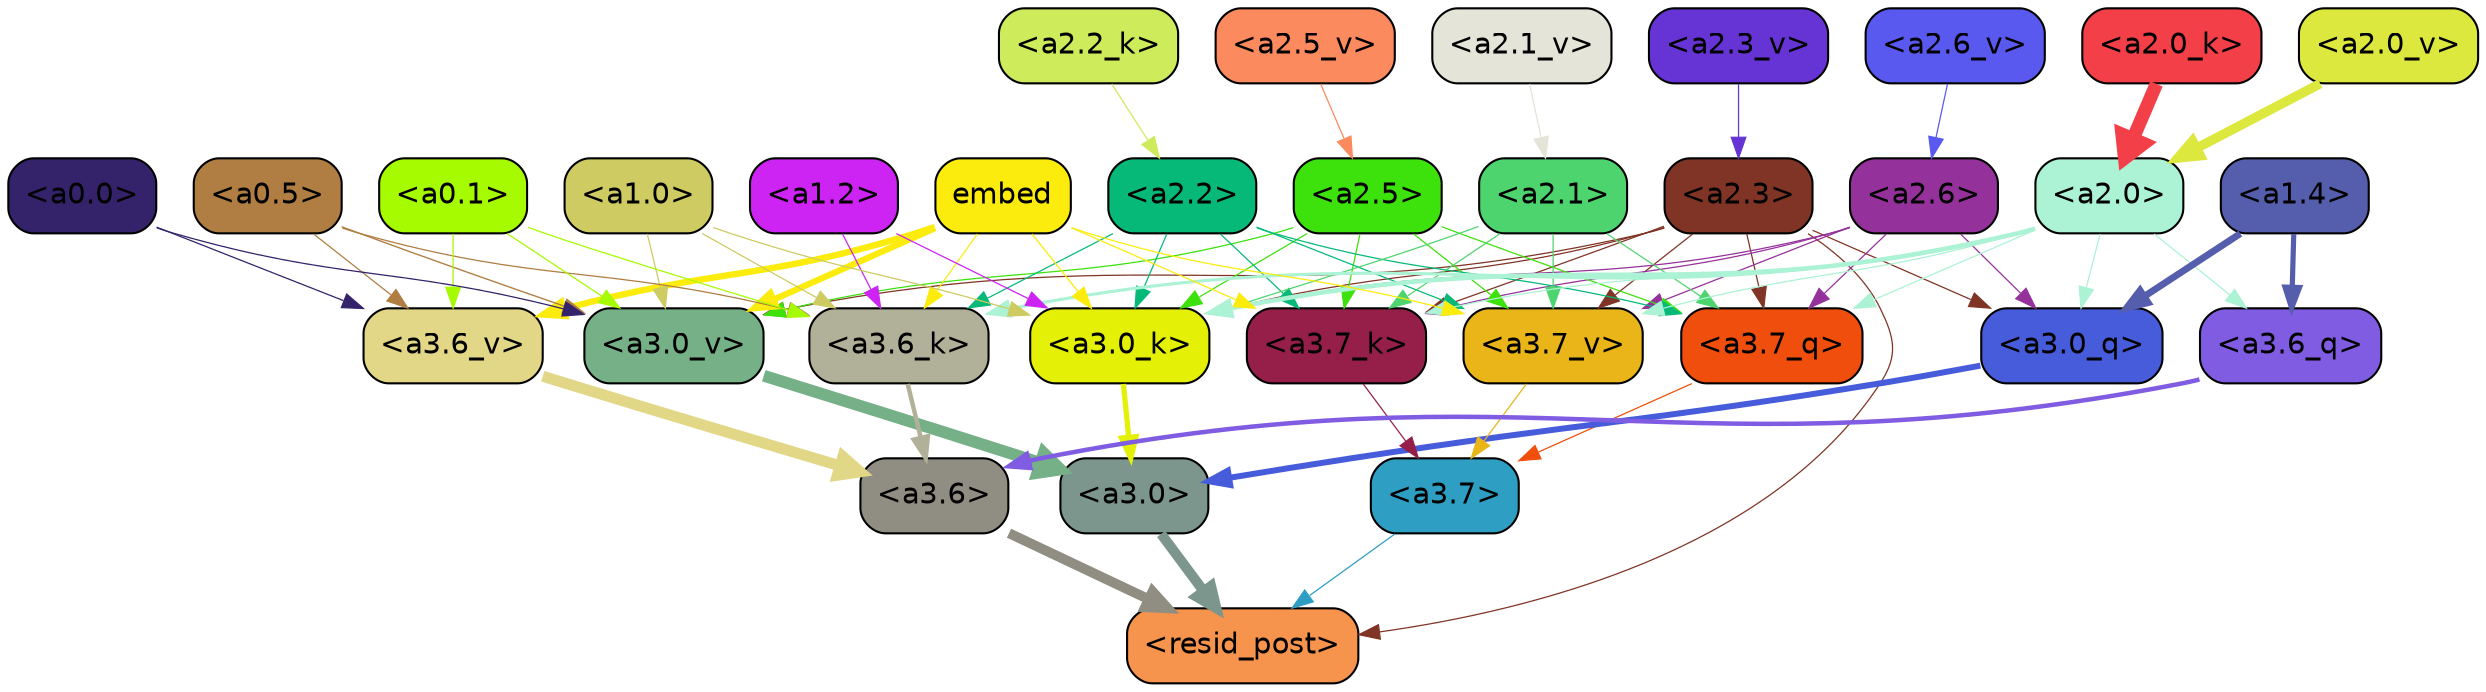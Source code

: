 strict digraph "" {
	graph [bgcolor=transparent,
		layout=dot,
		overlap=false,
		splines=true
	];
	"<a3.7>"	[color=black,
		fillcolor="#2f9ec3",
		fontname=Helvetica,
		shape=box,
		style="filled, rounded"];
	"<resid_post>"	[color=black,
		fillcolor="#f6934d",
		fontname=Helvetica,
		shape=box,
		style="filled, rounded"];
	"<a3.7>" -> "<resid_post>"	[color="#2f9ec3",
		penwidth=0.6];
	"<a3.6>"	[color=black,
		fillcolor="#908d82",
		fontname=Helvetica,
		shape=box,
		style="filled, rounded"];
	"<a3.6>" -> "<resid_post>"	[color="#908d82",
		penwidth=4.7534414529800415];
	"<a3.0>"	[color=black,
		fillcolor="#7c968d",
		fontname=Helvetica,
		shape=box,
		style="filled, rounded"];
	"<a3.0>" -> "<resid_post>"	[color="#7c968d",
		penwidth=4.898576855659485];
	"<a2.3>"	[color=black,
		fillcolor="#7f3425",
		fontname=Helvetica,
		shape=box,
		style="filled, rounded"];
	"<a2.3>" -> "<resid_post>"	[color="#7f3425",
		penwidth=0.6];
	"<a3.7_q>"	[color=black,
		fillcolor="#f04e0c",
		fontname=Helvetica,
		shape=box,
		style="filled, rounded"];
	"<a2.3>" -> "<a3.7_q>"	[color="#7f3425",
		penwidth=0.6];
	"<a3.0_q>"	[color=black,
		fillcolor="#475cdb",
		fontname=Helvetica,
		shape=box,
		style="filled, rounded"];
	"<a2.3>" -> "<a3.0_q>"	[color="#7f3425",
		penwidth=0.6];
	"<a3.7_k>"	[color=black,
		fillcolor="#961f49",
		fontname=Helvetica,
		shape=box,
		style="filled, rounded"];
	"<a2.3>" -> "<a3.7_k>"	[color="#7f3425",
		penwidth=0.6];
	"<a3.0_k>"	[color=black,
		fillcolor="#e4f006",
		fontname=Helvetica,
		shape=box,
		style="filled, rounded"];
	"<a2.3>" -> "<a3.0_k>"	[color="#7f3425",
		penwidth=0.6];
	"<a3.7_v>"	[color=black,
		fillcolor="#e9b519",
		fontname=Helvetica,
		shape=box,
		style="filled, rounded"];
	"<a2.3>" -> "<a3.7_v>"	[color="#7f3425",
		penwidth=0.6];
	"<a3.0_v>"	[color=black,
		fillcolor="#75b087",
		fontname=Helvetica,
		shape=box,
		style="filled, rounded"];
	"<a2.3>" -> "<a3.0_v>"	[color="#7f3425",
		penwidth=0.6];
	"<a3.7_q>" -> "<a3.7>"	[color="#f04e0c",
		penwidth=0.6];
	"<a3.6_q>"	[color=black,
		fillcolor="#805ce3",
		fontname=Helvetica,
		shape=box,
		style="filled, rounded"];
	"<a3.6_q>" -> "<a3.6>"	[color="#805ce3",
		penwidth=2.160832464694977];
	"<a3.0_q>" -> "<a3.0>"	[color="#475cdb",
		penwidth=2.870753765106201];
	"<a3.7_k>" -> "<a3.7>"	[color="#961f49",
		penwidth=0.6];
	"<a3.6_k>"	[color=black,
		fillcolor="#b1b099",
		fontname=Helvetica,
		shape=box,
		style="filled, rounded"];
	"<a3.6_k>" -> "<a3.6>"	[color="#b1b099",
		penwidth=2.13908451795578];
	"<a3.0_k>" -> "<a3.0>"	[color="#e4f006",
		penwidth=2.520303964614868];
	"<a3.7_v>" -> "<a3.7>"	[color="#e9b519",
		penwidth=0.6];
	"<a3.6_v>"	[color=black,
		fillcolor="#e1d786",
		fontname=Helvetica,
		shape=box,
		style="filled, rounded"];
	"<a3.6_v>" -> "<a3.6>"	[color="#e1d786",
		penwidth=5.297133803367615];
	"<a3.0_v>" -> "<a3.0>"	[color="#75b087",
		penwidth=5.680712580680847];
	"<a2.6>"	[color=black,
		fillcolor="#95319b",
		fontname=Helvetica,
		shape=box,
		style="filled, rounded"];
	"<a2.6>" -> "<a3.7_q>"	[color="#95319b",
		penwidth=0.6];
	"<a2.6>" -> "<a3.0_q>"	[color="#95319b",
		penwidth=0.6];
	"<a2.6>" -> "<a3.7_k>"	[color="#95319b",
		penwidth=0.6];
	"<a2.6>" -> "<a3.0_k>"	[color="#95319b",
		penwidth=0.6];
	"<a2.6>" -> "<a3.7_v>"	[color="#95319b",
		penwidth=0.6];
	"<a2.5>"	[color=black,
		fillcolor="#3de10c",
		fontname=Helvetica,
		shape=box,
		style="filled, rounded"];
	"<a2.5>" -> "<a3.7_q>"	[color="#3de10c",
		penwidth=0.6];
	"<a2.5>" -> "<a3.7_k>"	[color="#3de10c",
		penwidth=0.6];
	"<a2.5>" -> "<a3.0_k>"	[color="#3de10c",
		penwidth=0.6];
	"<a2.5>" -> "<a3.7_v>"	[color="#3de10c",
		penwidth=0.6];
	"<a2.5>" -> "<a3.0_v>"	[color="#3de10c",
		penwidth=0.6];
	"<a2.2>"	[color=black,
		fillcolor="#06b979",
		fontname=Helvetica,
		shape=box,
		style="filled, rounded"];
	"<a2.2>" -> "<a3.7_q>"	[color="#06b979",
		penwidth=0.6];
	"<a2.2>" -> "<a3.7_k>"	[color="#06b979",
		penwidth=0.6];
	"<a2.2>" -> "<a3.6_k>"	[color="#06b979",
		penwidth=0.6];
	"<a2.2>" -> "<a3.0_k>"	[color="#06b979",
		penwidth=0.6];
	"<a2.2>" -> "<a3.7_v>"	[color="#06b979",
		penwidth=0.6];
	"<a2.1>"	[color=black,
		fillcolor="#4ed46e",
		fontname=Helvetica,
		shape=box,
		style="filled, rounded"];
	"<a2.1>" -> "<a3.7_q>"	[color="#4ed46e",
		penwidth=0.6];
	"<a2.1>" -> "<a3.7_k>"	[color="#4ed46e",
		penwidth=0.6];
	"<a2.1>" -> "<a3.0_k>"	[color="#4ed46e",
		penwidth=0.6];
	"<a2.1>" -> "<a3.7_v>"	[color="#4ed46e",
		penwidth=0.6];
	"<a2.0>"	[color=black,
		fillcolor="#acf2d4",
		fontname=Helvetica,
		shape=box,
		style="filled, rounded"];
	"<a2.0>" -> "<a3.7_q>"	[color="#acf2d4",
		penwidth=0.6];
	"<a2.0>" -> "<a3.6_q>"	[color="#acf2d4",
		penwidth=0.6];
	"<a2.0>" -> "<a3.0_q>"	[color="#acf2d4",
		penwidth=0.6];
	"<a2.0>" -> "<a3.7_k>"	[color="#acf2d4",
		penwidth=0.6];
	"<a2.0>" -> "<a3.6_k>"	[color="#acf2d4",
		penwidth=1.4957321882247925];
	"<a2.0>" -> "<a3.0_k>"	[color="#acf2d4",
		penwidth=2.18752121925354];
	"<a2.0>" -> "<a3.7_v>"	[color="#acf2d4",
		penwidth=0.6];
	"<a1.4>"	[color=black,
		fillcolor="#555eac",
		fontname=Helvetica,
		shape=box,
		style="filled, rounded"];
	"<a1.4>" -> "<a3.6_q>"	[color="#555eac",
		penwidth=2.4829938411712646];
	"<a1.4>" -> "<a3.0_q>"	[color="#555eac",
		penwidth=3.299744725227356];
	embed	[color=black,
		fillcolor="#fbec0d",
		fontname=Helvetica,
		shape=box,
		style="filled, rounded"];
	embed -> "<a3.7_k>"	[color="#fbec0d",
		penwidth=0.6];
	embed -> "<a3.6_k>"	[color="#fbec0d",
		penwidth=0.6];
	embed -> "<a3.0_k>"	[color="#fbec0d",
		penwidth=0.6394047290086746];
	embed -> "<a3.7_v>"	[color="#fbec0d",
		penwidth=0.6];
	embed -> "<a3.6_v>"	[color="#fbec0d",
		penwidth=3.067279100418091];
	embed -> "<a3.0_v>"	[color="#fbec0d",
		penwidth=3.0212591886520386];
	"<a1.2>"	[color=black,
		fillcolor="#cd23f3",
		fontname=Helvetica,
		shape=box,
		style="filled, rounded"];
	"<a1.2>" -> "<a3.6_k>"	[color="#cd23f3",
		penwidth=0.6];
	"<a1.2>" -> "<a3.0_k>"	[color="#cd23f3",
		penwidth=0.6];
	"<a1.0>"	[color=black,
		fillcolor="#cdcb61",
		fontname=Helvetica,
		shape=box,
		style="filled, rounded"];
	"<a1.0>" -> "<a3.6_k>"	[color="#cdcb61",
		penwidth=0.6];
	"<a1.0>" -> "<a3.0_k>"	[color="#cdcb61",
		penwidth=0.6];
	"<a1.0>" -> "<a3.0_v>"	[color="#cdcb61",
		penwidth=0.6];
	"<a0.5>"	[color=black,
		fillcolor="#b07d42",
		fontname=Helvetica,
		shape=box,
		style="filled, rounded"];
	"<a0.5>" -> "<a3.6_k>"	[color="#b07d42",
		penwidth=0.6];
	"<a0.5>" -> "<a3.6_v>"	[color="#b07d42",
		penwidth=0.6];
	"<a0.5>" -> "<a3.0_v>"	[color="#b07d42",
		penwidth=0.648682102560997];
	"<a0.1>"	[color=black,
		fillcolor="#a6fb01",
		fontname=Helvetica,
		shape=box,
		style="filled, rounded"];
	"<a0.1>" -> "<a3.6_k>"	[color="#a6fb01",
		penwidth=0.6];
	"<a0.1>" -> "<a3.6_v>"	[color="#a6fb01",
		penwidth=0.6];
	"<a0.1>" -> "<a3.0_v>"	[color="#a6fb01",
		penwidth=0.6];
	"<a0.0>"	[color=black,
		fillcolor="#34236b",
		fontname=Helvetica,
		shape=box,
		style="filled, rounded"];
	"<a0.0>" -> "<a3.6_v>"	[color="#34236b",
		penwidth=0.6];
	"<a0.0>" -> "<a3.0_v>"	[color="#34236b",
		penwidth=0.6];
	"<a2.2_k>"	[color=black,
		fillcolor="#cdeb5a",
		fontname=Helvetica,
		shape=box,
		style="filled, rounded"];
	"<a2.2_k>" -> "<a2.2>"	[color="#cdeb5a",
		penwidth=0.6];
	"<a2.0_k>"	[color=black,
		fillcolor="#f33f47",
		fontname=Helvetica,
		shape=box,
		style="filled, rounded"];
	"<a2.0_k>" -> "<a2.0>"	[color="#f33f47",
		penwidth=6.447777509689331];
	"<a2.6_v>"	[color=black,
		fillcolor="#5959f0",
		fontname=Helvetica,
		shape=box,
		style="filled, rounded"];
	"<a2.6_v>" -> "<a2.6>"	[color="#5959f0",
		penwidth=0.6];
	"<a2.5_v>"	[color=black,
		fillcolor="#fc8a5f",
		fontname=Helvetica,
		shape=box,
		style="filled, rounded"];
	"<a2.5_v>" -> "<a2.5>"	[color="#fc8a5f",
		penwidth=0.6];
	"<a2.3_v>"	[color=black,
		fillcolor="#6634d4",
		fontname=Helvetica,
		shape=box,
		style="filled, rounded"];
	"<a2.3_v>" -> "<a2.3>"	[color="#6634d4",
		penwidth=0.6];
	"<a2.1_v>"	[color=black,
		fillcolor="#e4e5d8",
		fontname=Helvetica,
		shape=box,
		style="filled, rounded"];
	"<a2.1_v>" -> "<a2.1>"	[color="#e4e5d8",
		penwidth=0.6];
	"<a2.0_v>"	[color=black,
		fillcolor="#dde83e",
		fontname=Helvetica,
		shape=box,
		style="filled, rounded"];
	"<a2.0_v>" -> "<a2.0>"	[color="#dde83e",
		penwidth=4.5695202350616455];
}
